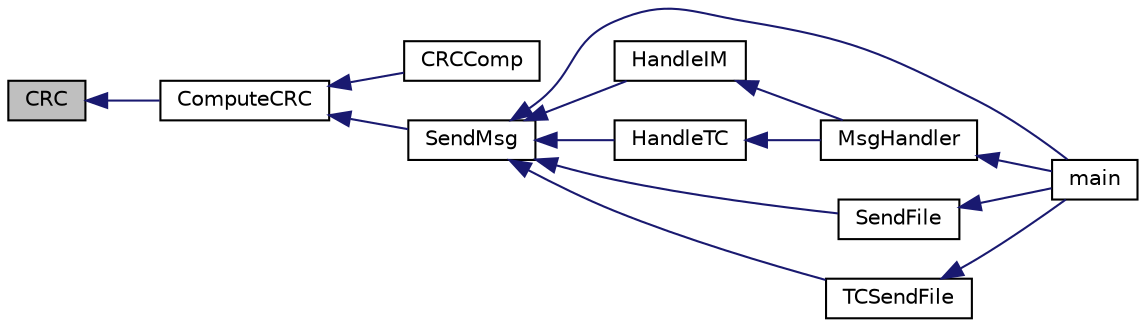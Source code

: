 digraph "CRC"
{
 // INTERACTIVE_SVG=YES
  edge [fontname="Helvetica",fontsize="10",labelfontname="Helvetica",labelfontsize="10"];
  node [fontname="Helvetica",fontsize="10",shape=record];
  rankdir="LR";
  Node25 [label="CRC",height=0.2,width=0.4,color="black", fillcolor="grey75", style="filled", fontcolor="black"];
  Node25 -> Node26 [dir="back",color="midnightblue",fontsize="10",style="solid",fontname="Helvetica"];
  Node26 [label="ComputeCRC",height=0.2,width=0.4,color="black", fillcolor="white", style="filled",URL="$zephyr_8h.html#aa7865b0822633a51bd794f1922f39711"];
  Node26 -> Node27 [dir="back",color="midnightblue",fontsize="10",style="solid",fontname="Helvetica"];
  Node27 [label="CRCComp",height=0.2,width=0.4,color="black", fillcolor="white", style="filled",URL="$zephyr_8h.html#aabe674fb7d630daaebb86607af12308a"];
  Node26 -> Node28 [dir="back",color="midnightblue",fontsize="10",style="solid",fontname="Helvetica"];
  Node28 [label="SendMsg",height=0.2,width=0.4,color="black", fillcolor="white", style="filled",URL="$zephyr_8h.html#a6e021f179fc712de402af1043ca1a9ef"];
  Node28 -> Node29 [dir="back",color="midnightblue",fontsize="10",style="solid",fontname="Helvetica"];
  Node29 [label="main",height=0.2,width=0.4,color="black", fillcolor="white", style="filled",URL="$zephyr_8c.html#a0ddf1224851353fc92bfbff6f499fa97"];
  Node28 -> Node30 [dir="back",color="midnightblue",fontsize="10",style="solid",fontname="Helvetica"];
  Node30 [label="HandleIM",height=0.2,width=0.4,color="black", fillcolor="white", style="filled",URL="$zephyr_8h.html#ac8252c63f3bdc239fbdf6fbd93d40c76"];
  Node30 -> Node31 [dir="back",color="midnightblue",fontsize="10",style="solid",fontname="Helvetica"];
  Node31 [label="MsgHandler",height=0.2,width=0.4,color="black", fillcolor="white", style="filled",URL="$zephyr_8h.html#a4420395a38828d6be4aae8646268d258"];
  Node31 -> Node29 [dir="back",color="midnightblue",fontsize="10",style="solid",fontname="Helvetica"];
  Node28 -> Node32 [dir="back",color="midnightblue",fontsize="10",style="solid",fontname="Helvetica"];
  Node32 [label="HandleTC",height=0.2,width=0.4,color="black", fillcolor="white", style="filled",URL="$zephyr_8h.html#a24fd4d56749147dbdfbb5817276010a8"];
  Node32 -> Node31 [dir="back",color="midnightblue",fontsize="10",style="solid",fontname="Helvetica"];
  Node28 -> Node33 [dir="back",color="midnightblue",fontsize="10",style="solid",fontname="Helvetica"];
  Node33 [label="SendFile",height=0.2,width=0.4,color="black", fillcolor="white", style="filled",URL="$zephyr_8h.html#a184ae444081beacfe0bd5b712d378b59"];
  Node33 -> Node29 [dir="back",color="midnightblue",fontsize="10",style="solid",fontname="Helvetica"];
  Node28 -> Node34 [dir="back",color="midnightblue",fontsize="10",style="solid",fontname="Helvetica"];
  Node34 [label="TCSendFile",height=0.2,width=0.4,color="black", fillcolor="white", style="filled",URL="$zephyr_8c.html#af672e15ff453fe857ab4ce7de925f34a"];
  Node34 -> Node29 [dir="back",color="midnightblue",fontsize="10",style="solid",fontname="Helvetica"];
}
